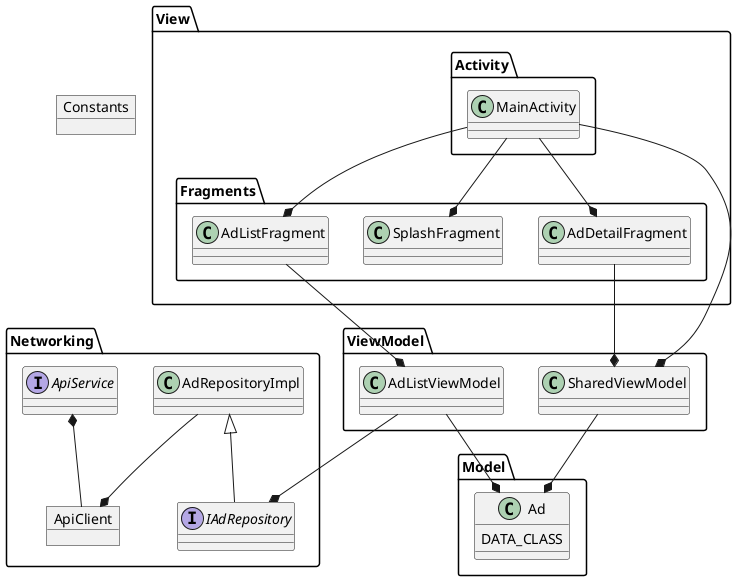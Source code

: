 @startuml
'https://plantuml.com/class-diagram

object Constants

package "Model" #FFFFFF {
    class Ad {
    DATA_CLASS
    }
}

package "View" #FFFFFF {
package "Activity" #FFFFFF {
class MainActivity
}
package "Fragments" #FFFFFF {
MainActivity --* SplashFragment
MainActivity --* AdListFragment
MainActivity --* AdDetailFragment
class SplashFragment
class AdListFragment
class AdDetailFragment
}
}

package "ViewModel" #FFFFFF {
MainActivity --* SharedViewModel
AdDetailFragment --* SharedViewModel
AdListFragment --* AdListViewModel
class SharedViewModel
class AdListViewModel
SharedViewModel --* Ad
AdListViewModel --* Ad
}

package "Networking" #FFFFFF {
    interface ApiService
    object ApiClient
    ApiService *-- ApiClient
    interface IAdRepository
    class AdRepositoryImpl
    AdRepositoryImpl <|-- IAdRepository
    AdRepositoryImpl --* ApiClient
    AdListViewModel --* IAdRepository
}




@enduml